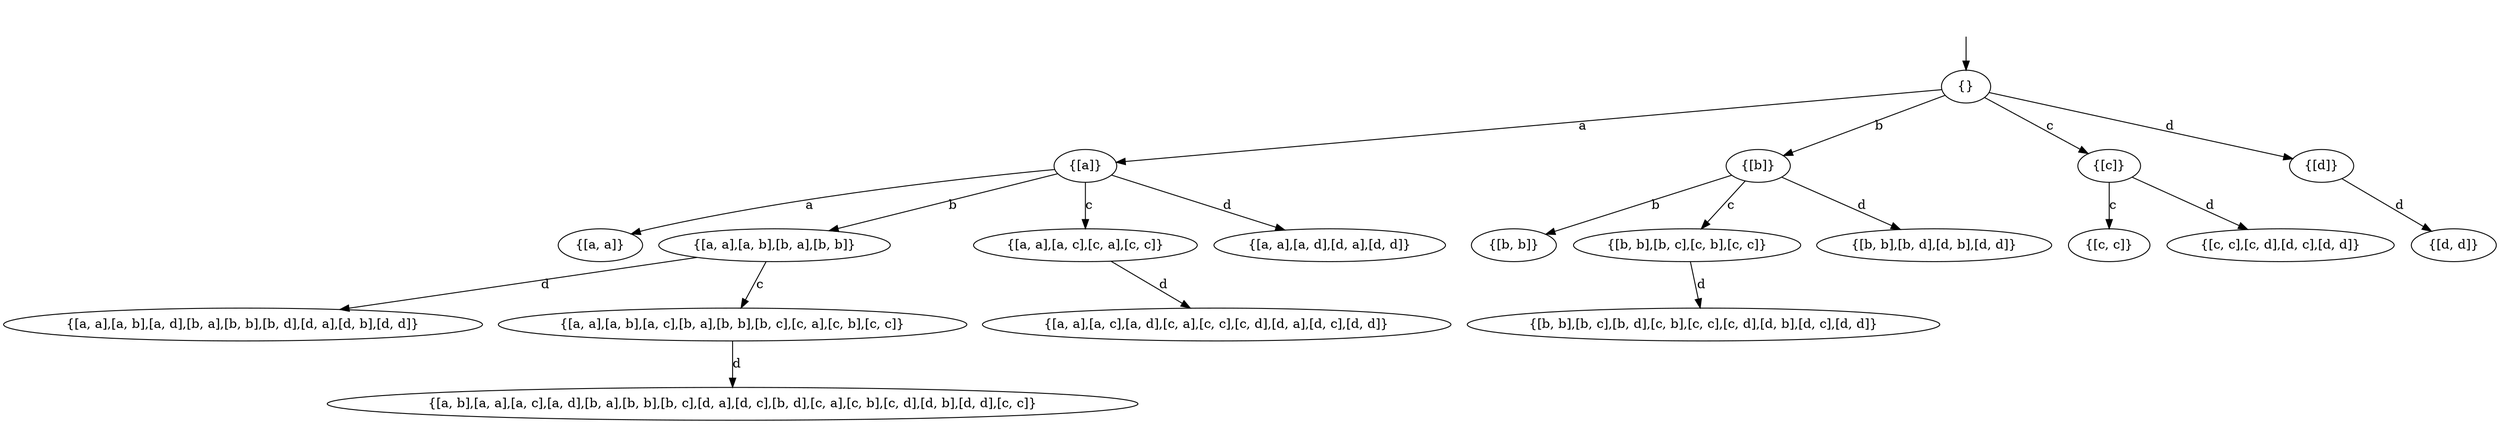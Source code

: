 digraph G {
 0[label="{}"];
 0 -> 1[label="a"];
 0 -> 2[label="b"];
 0 -> 3[label="c"];
 0 -> 4[label="d"];
 1[label="{[a]}"];
 1 -> 5[label="a"];
 1 -> 6[label="b"];
 1 -> 7[label="c"];
 1 -> 8[label="d"];
 2[label="{[b]}"];
 2 -> 9[label="b"];
 2 -> 10[label="c"];
 2 -> 11[label="d"];
 3[label="{[c]}"];
 3 -> 12[label="c"];
 3 -> 13[label="d"];
 4[label="{[d]}"];
 4 -> 14[label="d"];
 5[label="{[a, a]}"];
 6[label="{[a, a],[a, b],[b, a],[b, b]}"];
 6 -> 16[label="d"];
 6 -> 15[label="c"];
 7[label="{[a, a],[a, c],[c, a],[c, c]}"];
 7 -> 17[label="d"];
 8[label="{[a, a],[a, d],[d, a],[d, d]}"];
 9[label="{[b, b]}"];
 10[label="{[b, b],[b, c],[c, b],[c, c]}"];
 10 -> 18[label="d"];
 11[label="{[b, b],[b, d],[d, b],[d, d]}"];
 12[label="{[c, c]}"];
 13[label="{[c, c],[c, d],[d, c],[d, d]}"];
 14[label="{[d, d]}"];
 15[label="{[a, a],[a, b],[a, c],[b, a],[b, b],[b, c],[c, a],[c, b],[c, c]}"];
 15 -> 19[label="d"];
 16[label="{[a, a],[a, b],[a, d],[b, a],[b, b],[b, d],[d, a],[d, b],[d, d]}"];
 17[label="{[a, a],[a, c],[a, d],[c, a],[c, c],[c, d],[d, a],[d, c],[d, d]}"];
 18[label="{[b, b],[b, c],[b, d],[c, b],[c, c],[c, d],[d, b],[d, c],[d, d]}"];
 19[label="{[a, b],[a, a],[a, c],[a, d],[b, a],[b, b],[b, c],[d, a],[d, c],[b, d],[c, a],[c, b],[c, d],[d, b],[d, d],[c, c]}"];
i -> 0;
i [shape="none",label=""];
}